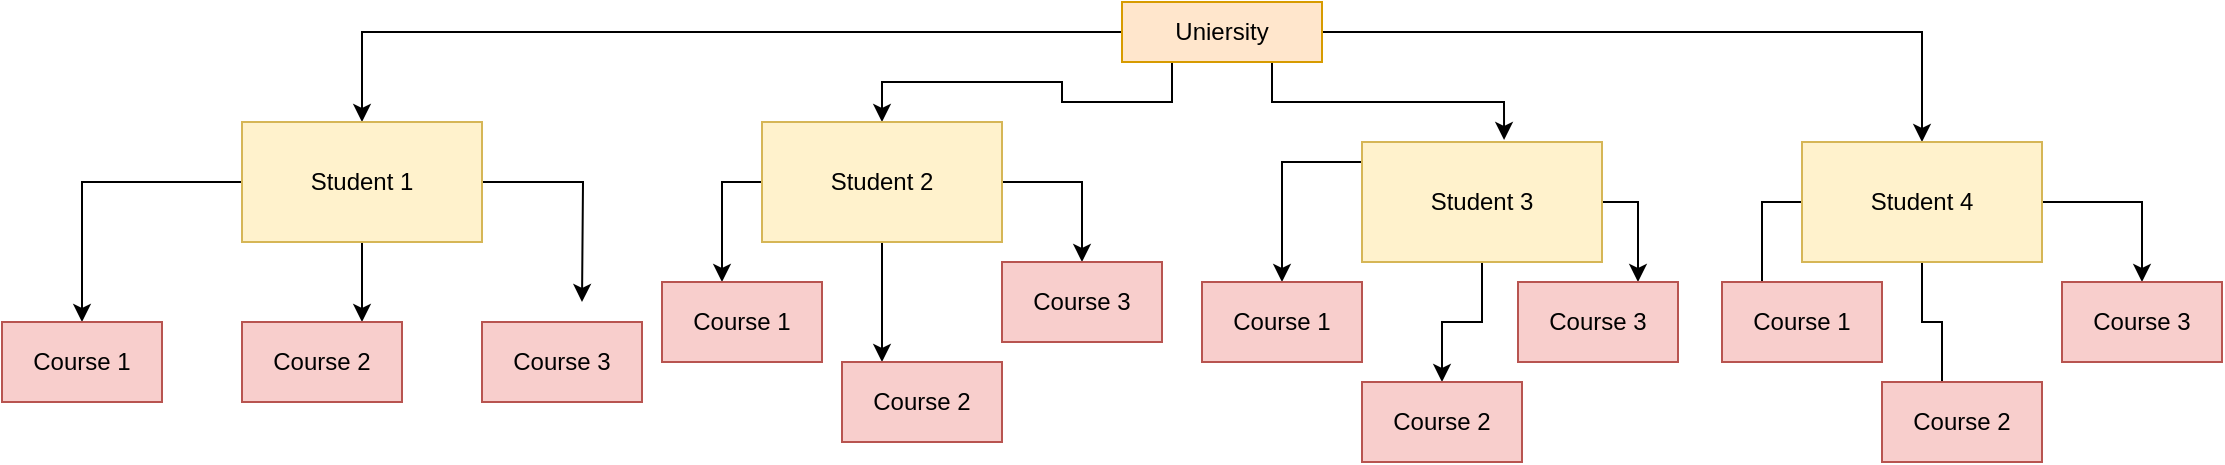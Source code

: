 <mxfile version="15.1.2" type="github">
  <diagram id="C5RBs43oDa-KdzZeNtuy" name="Page-1">
    <mxGraphModel dx="1695" dy="482" grid="1" gridSize="10" guides="1" tooltips="1" connect="1" arrows="1" fold="1" page="1" pageScale="1" pageWidth="827" pageHeight="1169" math="0" shadow="0">
      <root>
        <mxCell id="WIyWlLk6GJQsqaUBKTNV-0" />
        <mxCell id="WIyWlLk6GJQsqaUBKTNV-1" parent="WIyWlLk6GJQsqaUBKTNV-0" />
        <mxCell id="Ugvyim_PiOndvxg-U3g9-10" style="edgeStyle=orthogonalEdgeStyle;rounded=0;orthogonalLoop=1;jettySize=auto;html=1;entryX=0.5;entryY=0;entryDx=0;entryDy=0;" edge="1" parent="WIyWlLk6GJQsqaUBKTNV-1" source="Ugvyim_PiOndvxg-U3g9-4" target="Ugvyim_PiOndvxg-U3g9-7">
          <mxGeometry relative="1" as="geometry" />
        </mxCell>
        <mxCell id="Ugvyim_PiOndvxg-U3g9-11" style="edgeStyle=orthogonalEdgeStyle;rounded=0;orthogonalLoop=1;jettySize=auto;html=1;exitX=1;exitY=0.5;exitDx=0;exitDy=0;entryX=0.5;entryY=0;entryDx=0;entryDy=0;" edge="1" parent="WIyWlLk6GJQsqaUBKTNV-1" source="Ugvyim_PiOndvxg-U3g9-4" target="Ugvyim_PiOndvxg-U3g9-8">
          <mxGeometry relative="1" as="geometry">
            <mxPoint x="680" y="660" as="targetPoint" />
            <Array as="points">
              <mxPoint x="750" y="615" />
            </Array>
          </mxGeometry>
        </mxCell>
        <mxCell id="Ugvyim_PiOndvxg-U3g9-12" style="edgeStyle=orthogonalEdgeStyle;rounded=0;orthogonalLoop=1;jettySize=auto;html=1;exitX=0.25;exitY=1;exitDx=0;exitDy=0;" edge="1" parent="WIyWlLk6GJQsqaUBKTNV-1" source="Ugvyim_PiOndvxg-U3g9-4" target="Ugvyim_PiOndvxg-U3g9-5">
          <mxGeometry relative="1" as="geometry" />
        </mxCell>
        <mxCell id="Ugvyim_PiOndvxg-U3g9-13" style="edgeStyle=orthogonalEdgeStyle;rounded=0;orthogonalLoop=1;jettySize=auto;html=1;exitX=0.75;exitY=1;exitDx=0;exitDy=0;entryX=0.592;entryY=-0.017;entryDx=0;entryDy=0;entryPerimeter=0;" edge="1" parent="WIyWlLk6GJQsqaUBKTNV-1" source="Ugvyim_PiOndvxg-U3g9-4" target="Ugvyim_PiOndvxg-U3g9-6">
          <mxGeometry relative="1" as="geometry" />
        </mxCell>
        <mxCell id="Ugvyim_PiOndvxg-U3g9-4" value="Uniersity" style="rounded=0;whiteSpace=wrap;html=1;fillColor=#ffe6cc;strokeColor=#d79b00;" vertex="1" parent="WIyWlLk6GJQsqaUBKTNV-1">
          <mxGeometry x="350" y="600" width="100" height="30" as="geometry" />
        </mxCell>
        <mxCell id="Ugvyim_PiOndvxg-U3g9-23" style="edgeStyle=orthogonalEdgeStyle;rounded=0;orthogonalLoop=1;jettySize=auto;html=1;" edge="1" parent="WIyWlLk6GJQsqaUBKTNV-1" source="Ugvyim_PiOndvxg-U3g9-5">
          <mxGeometry relative="1" as="geometry">
            <mxPoint x="150" y="740" as="targetPoint" />
          </mxGeometry>
        </mxCell>
        <mxCell id="Ugvyim_PiOndvxg-U3g9-25" style="edgeStyle=orthogonalEdgeStyle;rounded=0;orthogonalLoop=1;jettySize=auto;html=1;entryX=0.25;entryY=0;entryDx=0;entryDy=0;" edge="1" parent="WIyWlLk6GJQsqaUBKTNV-1" source="Ugvyim_PiOndvxg-U3g9-5" target="Ugvyim_PiOndvxg-U3g9-18">
          <mxGeometry relative="1" as="geometry" />
        </mxCell>
        <mxCell id="Ugvyim_PiOndvxg-U3g9-26" style="edgeStyle=orthogonalEdgeStyle;rounded=0;orthogonalLoop=1;jettySize=auto;html=1;entryX=0.5;entryY=0;entryDx=0;entryDy=0;" edge="1" parent="WIyWlLk6GJQsqaUBKTNV-1" source="Ugvyim_PiOndvxg-U3g9-5" target="Ugvyim_PiOndvxg-U3g9-19">
          <mxGeometry relative="1" as="geometry">
            <mxPoint x="320" y="710" as="targetPoint" />
            <Array as="points">
              <mxPoint x="330" y="690" />
            </Array>
          </mxGeometry>
        </mxCell>
        <mxCell id="Ugvyim_PiOndvxg-U3g9-5" value="Student 2" style="rounded=0;whiteSpace=wrap;html=1;fillColor=#fff2cc;strokeColor=#d6b656;" vertex="1" parent="WIyWlLk6GJQsqaUBKTNV-1">
          <mxGeometry x="170" y="660" width="120" height="60" as="geometry" />
        </mxCell>
        <mxCell id="Ugvyim_PiOndvxg-U3g9-33" style="edgeStyle=orthogonalEdgeStyle;rounded=0;orthogonalLoop=1;jettySize=auto;html=1;entryX=0.5;entryY=0;entryDx=0;entryDy=0;" edge="1" parent="WIyWlLk6GJQsqaUBKTNV-1" source="Ugvyim_PiOndvxg-U3g9-6" target="Ugvyim_PiOndvxg-U3g9-29">
          <mxGeometry relative="1" as="geometry">
            <mxPoint x="390" y="700" as="targetPoint" />
            <Array as="points">
              <mxPoint x="430" y="680" />
            </Array>
          </mxGeometry>
        </mxCell>
        <mxCell id="Ugvyim_PiOndvxg-U3g9-34" style="edgeStyle=orthogonalEdgeStyle;rounded=0;orthogonalLoop=1;jettySize=auto;html=1;" edge="1" parent="WIyWlLk6GJQsqaUBKTNV-1" source="Ugvyim_PiOndvxg-U3g9-6" target="Ugvyim_PiOndvxg-U3g9-28">
          <mxGeometry relative="1" as="geometry" />
        </mxCell>
        <mxCell id="Ugvyim_PiOndvxg-U3g9-35" style="edgeStyle=orthogonalEdgeStyle;rounded=0;orthogonalLoop=1;jettySize=auto;html=1;exitX=1;exitY=0.5;exitDx=0;exitDy=0;entryX=0.75;entryY=0;entryDx=0;entryDy=0;" edge="1" parent="WIyWlLk6GJQsqaUBKTNV-1" source="Ugvyim_PiOndvxg-U3g9-6" target="Ugvyim_PiOndvxg-U3g9-27">
          <mxGeometry relative="1" as="geometry">
            <Array as="points">
              <mxPoint x="608" y="700" />
            </Array>
          </mxGeometry>
        </mxCell>
        <mxCell id="Ugvyim_PiOndvxg-U3g9-6" value="Student 3" style="rounded=0;whiteSpace=wrap;html=1;fillColor=#fff2cc;strokeColor=#d6b656;" vertex="1" parent="WIyWlLk6GJQsqaUBKTNV-1">
          <mxGeometry x="470" y="670" width="120" height="60" as="geometry" />
        </mxCell>
        <mxCell id="Ugvyim_PiOndvxg-U3g9-20" style="edgeStyle=orthogonalEdgeStyle;rounded=0;orthogonalLoop=1;jettySize=auto;html=1;exitX=0;exitY=0.5;exitDx=0;exitDy=0;entryX=0.5;entryY=0;entryDx=0;entryDy=0;" edge="1" parent="WIyWlLk6GJQsqaUBKTNV-1" source="Ugvyim_PiOndvxg-U3g9-7" target="Ugvyim_PiOndvxg-U3g9-14">
          <mxGeometry relative="1" as="geometry" />
        </mxCell>
        <mxCell id="Ugvyim_PiOndvxg-U3g9-21" style="edgeStyle=orthogonalEdgeStyle;rounded=0;orthogonalLoop=1;jettySize=auto;html=1;entryX=0.75;entryY=0;entryDx=0;entryDy=0;" edge="1" parent="WIyWlLk6GJQsqaUBKTNV-1" source="Ugvyim_PiOndvxg-U3g9-7" target="Ugvyim_PiOndvxg-U3g9-15">
          <mxGeometry relative="1" as="geometry" />
        </mxCell>
        <mxCell id="Ugvyim_PiOndvxg-U3g9-22" style="edgeStyle=orthogonalEdgeStyle;rounded=0;orthogonalLoop=1;jettySize=auto;html=1;" edge="1" parent="WIyWlLk6GJQsqaUBKTNV-1" source="Ugvyim_PiOndvxg-U3g9-7">
          <mxGeometry relative="1" as="geometry">
            <mxPoint x="80" y="750" as="targetPoint" />
          </mxGeometry>
        </mxCell>
        <mxCell id="Ugvyim_PiOndvxg-U3g9-7" value="Student 1" style="rounded=0;whiteSpace=wrap;html=1;fillColor=#fff2cc;strokeColor=#d6b656;" vertex="1" parent="WIyWlLk6GJQsqaUBKTNV-1">
          <mxGeometry x="-90" y="660" width="120" height="60" as="geometry" />
        </mxCell>
        <mxCell id="Ugvyim_PiOndvxg-U3g9-37" style="edgeStyle=orthogonalEdgeStyle;rounded=0;orthogonalLoop=1;jettySize=auto;html=1;" edge="1" parent="WIyWlLk6GJQsqaUBKTNV-1" source="Ugvyim_PiOndvxg-U3g9-8">
          <mxGeometry relative="1" as="geometry">
            <mxPoint x="670" y="740" as="targetPoint" />
          </mxGeometry>
        </mxCell>
        <mxCell id="Ugvyim_PiOndvxg-U3g9-38" style="edgeStyle=orthogonalEdgeStyle;rounded=0;orthogonalLoop=1;jettySize=auto;html=1;entryX=0.375;entryY=0.25;entryDx=0;entryDy=0;entryPerimeter=0;" edge="1" parent="WIyWlLk6GJQsqaUBKTNV-1" source="Ugvyim_PiOndvxg-U3g9-8" target="Ugvyim_PiOndvxg-U3g9-32">
          <mxGeometry relative="1" as="geometry" />
        </mxCell>
        <mxCell id="Ugvyim_PiOndvxg-U3g9-40" style="edgeStyle=orthogonalEdgeStyle;rounded=0;orthogonalLoop=1;jettySize=auto;html=1;entryX=0.5;entryY=0;entryDx=0;entryDy=0;" edge="1" parent="WIyWlLk6GJQsqaUBKTNV-1" source="Ugvyim_PiOndvxg-U3g9-8" target="Ugvyim_PiOndvxg-U3g9-30">
          <mxGeometry relative="1" as="geometry" />
        </mxCell>
        <mxCell id="Ugvyim_PiOndvxg-U3g9-8" value="Student 4" style="rounded=0;whiteSpace=wrap;html=1;fillColor=#fff2cc;strokeColor=#d6b656;" vertex="1" parent="WIyWlLk6GJQsqaUBKTNV-1">
          <mxGeometry x="690" y="670" width="120" height="60" as="geometry" />
        </mxCell>
        <mxCell id="Ugvyim_PiOndvxg-U3g9-14" value="Course 1" style="rounded=0;whiteSpace=wrap;html=1;fillColor=#f8cecc;strokeColor=#b85450;" vertex="1" parent="WIyWlLk6GJQsqaUBKTNV-1">
          <mxGeometry x="-210" y="760" width="80" height="40" as="geometry" />
        </mxCell>
        <mxCell id="Ugvyim_PiOndvxg-U3g9-15" value="Course 2" style="rounded=0;whiteSpace=wrap;html=1;fillColor=#f8cecc;strokeColor=#b85450;" vertex="1" parent="WIyWlLk6GJQsqaUBKTNV-1">
          <mxGeometry x="-90" y="760" width="80" height="40" as="geometry" />
        </mxCell>
        <mxCell id="Ugvyim_PiOndvxg-U3g9-16" value="Course 3" style="rounded=0;whiteSpace=wrap;html=1;fillColor=#f8cecc;strokeColor=#b85450;" vertex="1" parent="WIyWlLk6GJQsqaUBKTNV-1">
          <mxGeometry x="30" y="760" width="80" height="40" as="geometry" />
        </mxCell>
        <mxCell id="Ugvyim_PiOndvxg-U3g9-17" value="Course 1" style="rounded=0;whiteSpace=wrap;html=1;fillColor=#f8cecc;strokeColor=#b85450;" vertex="1" parent="WIyWlLk6GJQsqaUBKTNV-1">
          <mxGeometry x="120" y="740" width="80" height="40" as="geometry" />
        </mxCell>
        <mxCell id="Ugvyim_PiOndvxg-U3g9-18" value="Course 2" style="rounded=0;whiteSpace=wrap;html=1;fillColor=#f8cecc;strokeColor=#b85450;" vertex="1" parent="WIyWlLk6GJQsqaUBKTNV-1">
          <mxGeometry x="210" y="780" width="80" height="40" as="geometry" />
        </mxCell>
        <mxCell id="Ugvyim_PiOndvxg-U3g9-19" value="Course 3" style="rounded=0;whiteSpace=wrap;html=1;fillColor=#f8cecc;strokeColor=#b85450;" vertex="1" parent="WIyWlLk6GJQsqaUBKTNV-1">
          <mxGeometry x="290" y="730" width="80" height="40" as="geometry" />
        </mxCell>
        <mxCell id="Ugvyim_PiOndvxg-U3g9-24" style="edgeStyle=orthogonalEdgeStyle;rounded=0;orthogonalLoop=1;jettySize=auto;html=1;exitX=0.5;exitY=1;exitDx=0;exitDy=0;" edge="1" parent="WIyWlLk6GJQsqaUBKTNV-1" source="Ugvyim_PiOndvxg-U3g9-18" target="Ugvyim_PiOndvxg-U3g9-18">
          <mxGeometry relative="1" as="geometry" />
        </mxCell>
        <mxCell id="Ugvyim_PiOndvxg-U3g9-27" value="Course 3" style="rounded=0;whiteSpace=wrap;html=1;fillColor=#f8cecc;strokeColor=#b85450;" vertex="1" parent="WIyWlLk6GJQsqaUBKTNV-1">
          <mxGeometry x="548" y="740" width="80" height="40" as="geometry" />
        </mxCell>
        <mxCell id="Ugvyim_PiOndvxg-U3g9-28" value="Course 2" style="rounded=0;whiteSpace=wrap;html=1;fillColor=#f8cecc;strokeColor=#b85450;" vertex="1" parent="WIyWlLk6GJQsqaUBKTNV-1">
          <mxGeometry x="470" y="790" width="80" height="40" as="geometry" />
        </mxCell>
        <mxCell id="Ugvyim_PiOndvxg-U3g9-29" value="Course 1" style="rounded=0;whiteSpace=wrap;html=1;fillColor=#f8cecc;strokeColor=#b85450;" vertex="1" parent="WIyWlLk6GJQsqaUBKTNV-1">
          <mxGeometry x="390" y="740" width="80" height="40" as="geometry" />
        </mxCell>
        <mxCell id="Ugvyim_PiOndvxg-U3g9-30" value="&lt;span&gt;Course 3&lt;/span&gt;" style="rounded=0;whiteSpace=wrap;html=1;fillColor=#f8cecc;strokeColor=#b85450;" vertex="1" parent="WIyWlLk6GJQsqaUBKTNV-1">
          <mxGeometry x="820" y="740" width="80" height="40" as="geometry" />
        </mxCell>
        <mxCell id="Ugvyim_PiOndvxg-U3g9-31" value="Course 1" style="rounded=0;whiteSpace=wrap;html=1;fillColor=#f8cecc;strokeColor=#b85450;" vertex="1" parent="WIyWlLk6GJQsqaUBKTNV-1">
          <mxGeometry x="650" y="740" width="80" height="40" as="geometry" />
        </mxCell>
        <mxCell id="Ugvyim_PiOndvxg-U3g9-32" value="&lt;span&gt;Course 2&lt;/span&gt;" style="rounded=0;whiteSpace=wrap;html=1;fillColor=#f8cecc;strokeColor=#b85450;" vertex="1" parent="WIyWlLk6GJQsqaUBKTNV-1">
          <mxGeometry x="730" y="790" width="80" height="40" as="geometry" />
        </mxCell>
      </root>
    </mxGraphModel>
  </diagram>
</mxfile>
